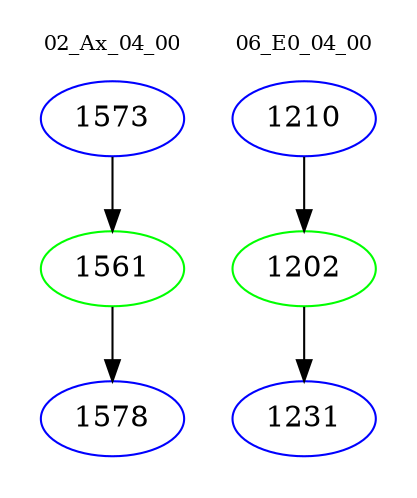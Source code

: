 digraph{
subgraph cluster_0 {
color = white
label = "02_Ax_04_00";
fontsize=10;
T0_1573 [label="1573", color="blue"]
T0_1573 -> T0_1561 [color="black"]
T0_1561 [label="1561", color="green"]
T0_1561 -> T0_1578 [color="black"]
T0_1578 [label="1578", color="blue"]
}
subgraph cluster_1 {
color = white
label = "06_E0_04_00";
fontsize=10;
T1_1210 [label="1210", color="blue"]
T1_1210 -> T1_1202 [color="black"]
T1_1202 [label="1202", color="green"]
T1_1202 -> T1_1231 [color="black"]
T1_1231 [label="1231", color="blue"]
}
}
